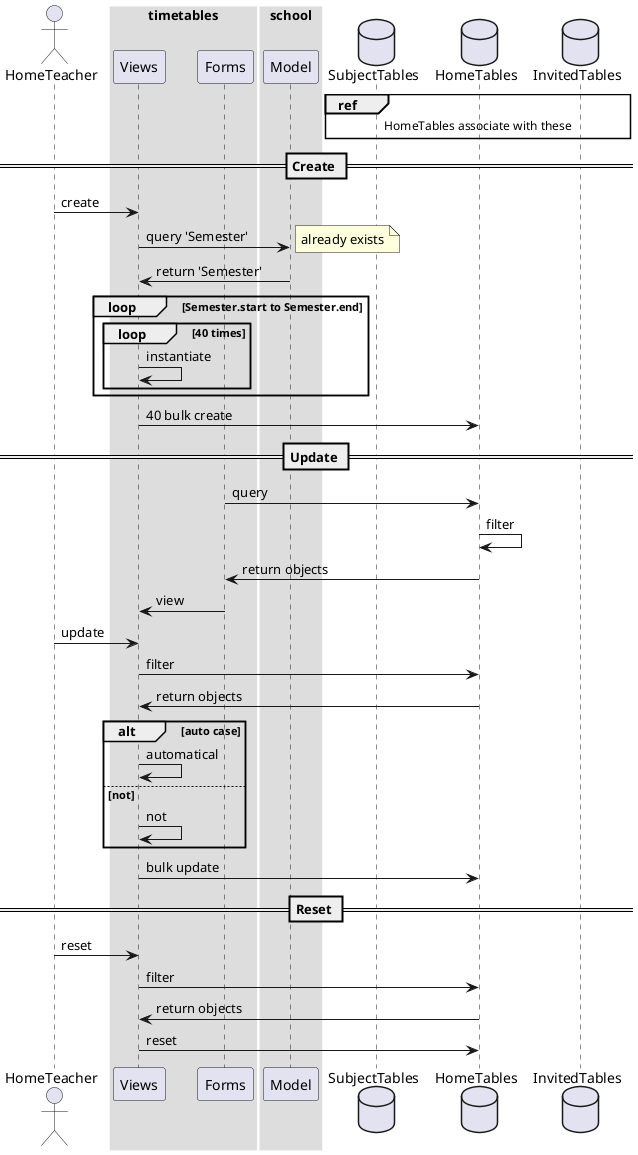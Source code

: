 @startuml
'style'
skinparam SequenceBoxBorderColor #ffffff

'struct'
actor HomeTeacher

box timetables
    participant Views
    participant Forms
end box

box school
    participant Model
end box

database SubjectTables
database HomeTables
database InvitedTables

'graph'
'view'
ref over SubjectTables, HomeTables, InvitedTables
    HomeTables associate with these
end ref

== Create ==
HomeTeacher -> Views : create
Views -> Model : query 'Semester'
note right: already exists
Model -> Views : return 'Semester'
    loop Semester.start to Semester.end
        loop 40 times
            Views -> Views : instantiate
        end
    end
Views -> HomeTables : 40 bulk create

== Update ==
Forms -> HomeTables : query
HomeTables -> HomeTables : filter
HomeTables -> Forms : return objects
Forms -> Views : view
HomeTeacher -> Views : update
Views -> HomeTables : filter
HomeTables -> Views : return objects
alt auto case
    Views -> Views : automatical
else not
    Views -> Views : not
end
Views -> HomeTables : bulk update

== Reset ==
HomeTeacher -> Views : reset
Views -> HomeTables : filter
HomeTables -> Views : return objects
Views -> HomeTables : reset
@enduml